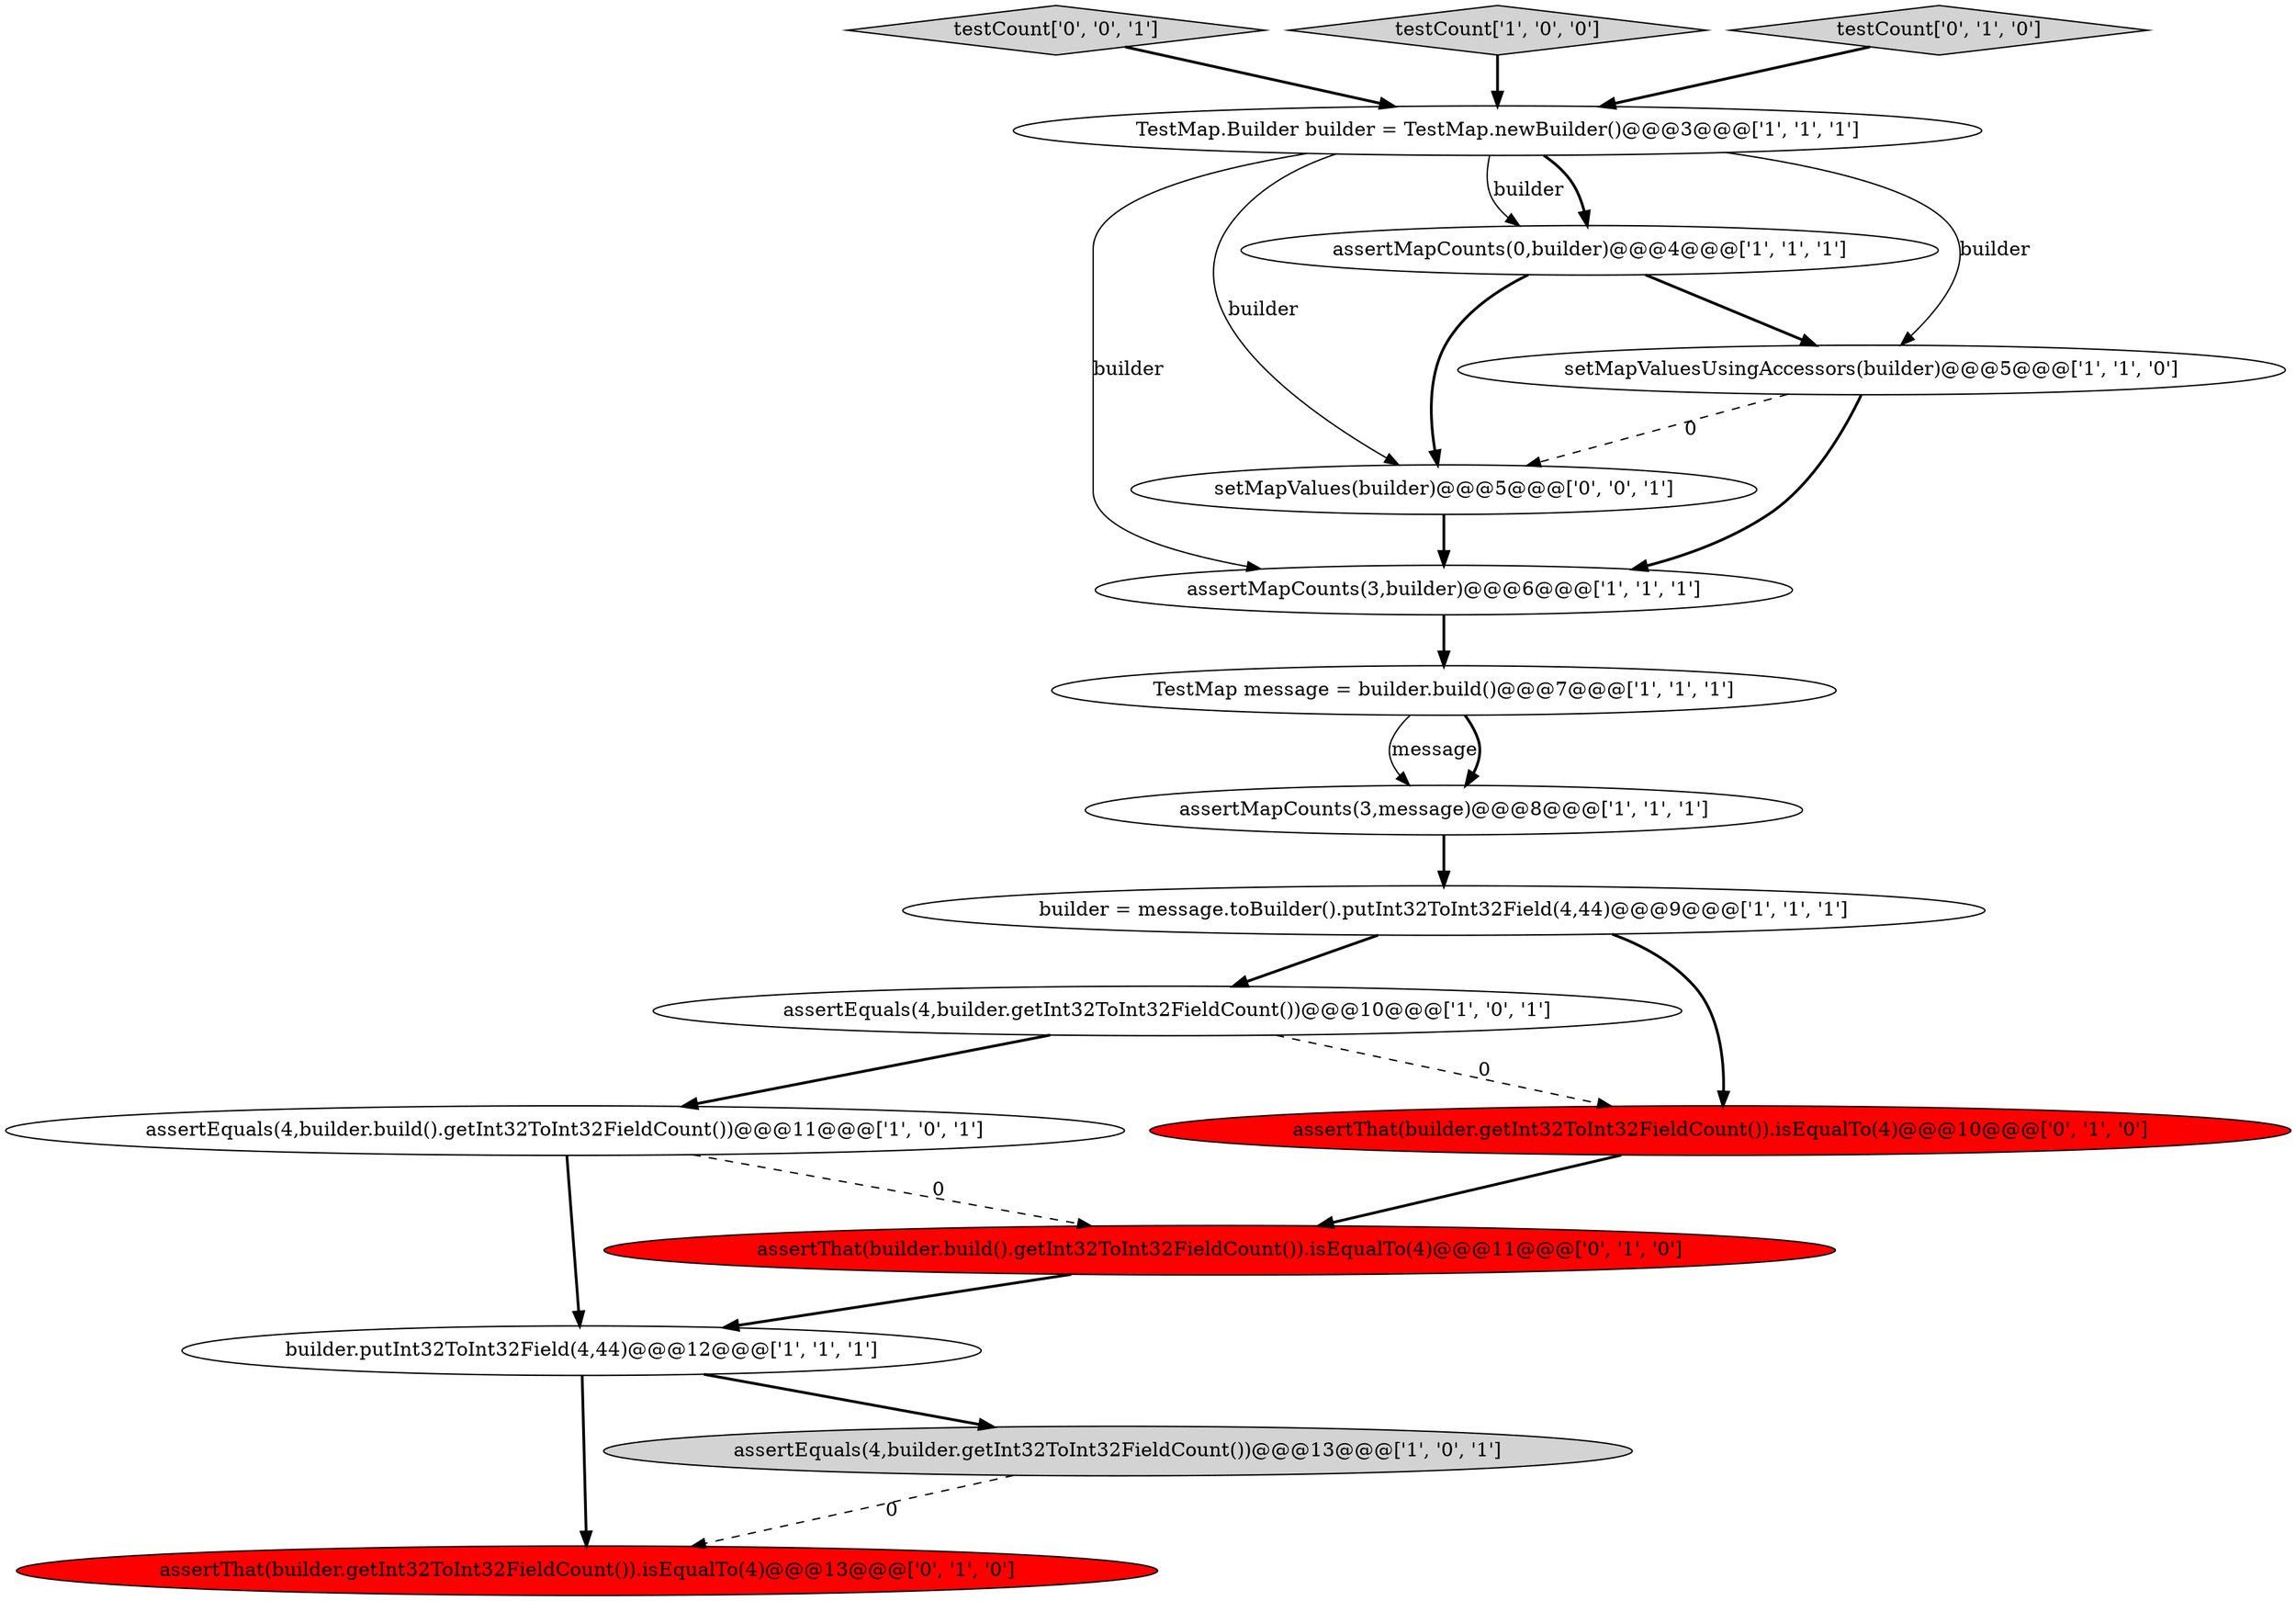 digraph {
1 [style = filled, label = "TestMap message = builder.build()@@@7@@@['1', '1', '1']", fillcolor = white, shape = ellipse image = "AAA0AAABBB1BBB"];
9 [style = filled, label = "builder.putInt32ToInt32Field(4,44)@@@12@@@['1', '1', '1']", fillcolor = white, shape = ellipse image = "AAA0AAABBB1BBB"];
4 [style = filled, label = "assertEquals(4,builder.getInt32ToInt32FieldCount())@@@13@@@['1', '0', '1']", fillcolor = lightgray, shape = ellipse image = "AAA0AAABBB1BBB"];
12 [style = filled, label = "assertThat(builder.build().getInt32ToInt32FieldCount()).isEqualTo(4)@@@11@@@['0', '1', '0']", fillcolor = red, shape = ellipse image = "AAA1AAABBB2BBB"];
7 [style = filled, label = "assertMapCounts(3,message)@@@8@@@['1', '1', '1']", fillcolor = white, shape = ellipse image = "AAA0AAABBB1BBB"];
5 [style = filled, label = "TestMap.Builder builder = TestMap.newBuilder()@@@3@@@['1', '1', '1']", fillcolor = white, shape = ellipse image = "AAA0AAABBB1BBB"];
2 [style = filled, label = "assertEquals(4,builder.getInt32ToInt32FieldCount())@@@10@@@['1', '0', '1']", fillcolor = white, shape = ellipse image = "AAA0AAABBB1BBB"];
8 [style = filled, label = "assertMapCounts(0,builder)@@@4@@@['1', '1', '1']", fillcolor = white, shape = ellipse image = "AAA0AAABBB1BBB"];
6 [style = filled, label = "setMapValuesUsingAccessors(builder)@@@5@@@['1', '1', '0']", fillcolor = white, shape = ellipse image = "AAA0AAABBB1BBB"];
10 [style = filled, label = "assertMapCounts(3,builder)@@@6@@@['1', '1', '1']", fillcolor = white, shape = ellipse image = "AAA0AAABBB1BBB"];
16 [style = filled, label = "setMapValues(builder)@@@5@@@['0', '0', '1']", fillcolor = white, shape = ellipse image = "AAA0AAABBB3BBB"];
13 [style = filled, label = "assertThat(builder.getInt32ToInt32FieldCount()).isEqualTo(4)@@@10@@@['0', '1', '0']", fillcolor = red, shape = ellipse image = "AAA1AAABBB2BBB"];
17 [style = filled, label = "testCount['0', '0', '1']", fillcolor = lightgray, shape = diamond image = "AAA0AAABBB3BBB"];
11 [style = filled, label = "testCount['1', '0', '0']", fillcolor = lightgray, shape = diamond image = "AAA0AAABBB1BBB"];
14 [style = filled, label = "assertThat(builder.getInt32ToInt32FieldCount()).isEqualTo(4)@@@13@@@['0', '1', '0']", fillcolor = red, shape = ellipse image = "AAA1AAABBB2BBB"];
3 [style = filled, label = "assertEquals(4,builder.build().getInt32ToInt32FieldCount())@@@11@@@['1', '0', '1']", fillcolor = white, shape = ellipse image = "AAA0AAABBB1BBB"];
15 [style = filled, label = "testCount['0', '1', '0']", fillcolor = lightgray, shape = diamond image = "AAA0AAABBB2BBB"];
0 [style = filled, label = "builder = message.toBuilder().putInt32ToInt32Field(4,44)@@@9@@@['1', '1', '1']", fillcolor = white, shape = ellipse image = "AAA0AAABBB1BBB"];
8->16 [style = bold, label=""];
5->8 [style = bold, label=""];
17->5 [style = bold, label=""];
0->13 [style = bold, label=""];
16->10 [style = bold, label=""];
9->4 [style = bold, label=""];
2->3 [style = bold, label=""];
0->2 [style = bold, label=""];
8->6 [style = bold, label=""];
7->0 [style = bold, label=""];
1->7 [style = solid, label="message"];
5->8 [style = solid, label="builder"];
12->9 [style = bold, label=""];
1->7 [style = bold, label=""];
15->5 [style = bold, label=""];
3->9 [style = bold, label=""];
11->5 [style = bold, label=""];
6->16 [style = dashed, label="0"];
13->12 [style = bold, label=""];
5->6 [style = solid, label="builder"];
3->12 [style = dashed, label="0"];
5->10 [style = solid, label="builder"];
2->13 [style = dashed, label="0"];
6->10 [style = bold, label=""];
5->16 [style = solid, label="builder"];
9->14 [style = bold, label=""];
4->14 [style = dashed, label="0"];
10->1 [style = bold, label=""];
}
